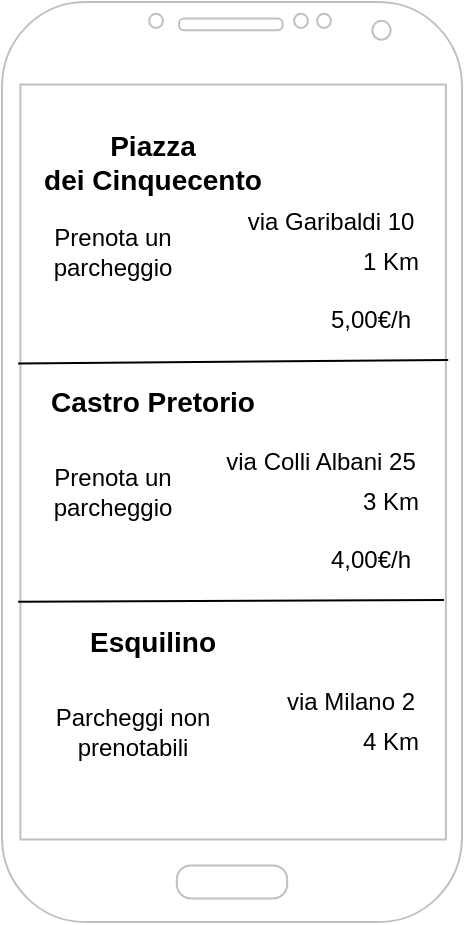 <mxfile version="14.2.9" type="github">
  <diagram id="fv5evoYtGH5XONXC8h3Q" name="Page-1">
    <mxGraphModel dx="868" dy="482" grid="1" gridSize="10" guides="1" tooltips="1" connect="1" arrows="1" fold="1" page="1" pageScale="1" pageWidth="827" pageHeight="1169" math="0" shadow="0">
      <root>
        <mxCell id="0" />
        <mxCell id="1" parent="0" />
        <mxCell id="3djxkH0xjZOtd9b_SUPC-1" value="" style="verticalLabelPosition=bottom;verticalAlign=top;html=1;shadow=0;dashed=0;strokeWidth=1;shape=mxgraph.android.phone2;strokeColor=#c0c0c0;" vertex="1" parent="1">
          <mxGeometry x="300" y="20" width="230" height="460" as="geometry" />
        </mxCell>
        <mxCell id="3djxkH0xjZOtd9b_SUPC-2" value="&lt;b&gt;&lt;font style=&quot;vertical-align: inherit ; font-size: 14px&quot;&gt;&lt;font style=&quot;vertical-align: inherit ; font-size: 14px&quot;&gt;&lt;font style=&quot;vertical-align: inherit ; font-size: 14px&quot;&gt;&lt;font style=&quot;vertical-align: inherit ; font-size: 14px&quot;&gt;Piazza &lt;/font&gt;&lt;/font&gt;&lt;br&gt;&lt;font style=&quot;vertical-align: inherit ; font-size: 14px&quot;&gt;&lt;font style=&quot;vertical-align: inherit ; font-size: 14px&quot;&gt;dei Cinquecento&lt;/font&gt;&lt;/font&gt;&lt;/font&gt;&lt;/font&gt;&lt;/b&gt;" style="text;html=1;resizable=0;autosize=1;align=center;verticalAlign=middle;points=[];fillColor=none;strokeColor=none;rounded=0;" vertex="1" parent="1">
          <mxGeometry x="315" y="80" width="120" height="40" as="geometry" />
        </mxCell>
        <mxCell id="3djxkH0xjZOtd9b_SUPC-3" value="&lt;font style=&quot;vertical-align: inherit&quot;&gt;&lt;font style=&quot;vertical-align: inherit ; font-size: 12px&quot;&gt;&lt;br&gt;&lt;/font&gt;&lt;/font&gt;" style="text;html=1;resizable=0;autosize=1;align=center;verticalAlign=middle;points=[];fillColor=none;strokeColor=none;rounded=0;" vertex="1" parent="1">
          <mxGeometry x="375" y="205" width="20" height="20" as="geometry" />
        </mxCell>
        <mxCell id="3djxkH0xjZOtd9b_SUPC-4" value="&lt;font style=&quot;vertical-align: inherit&quot;&gt;&lt;font style=&quot;vertical-align: inherit&quot;&gt;&lt;font style=&quot;vertical-align: inherit&quot;&gt;&lt;font style=&quot;vertical-align: inherit ; font-size: 14px&quot;&gt;&lt;b&gt;&lt;font style=&quot;vertical-align: inherit ; font-size: 14px&quot;&gt;&lt;font style=&quot;vertical-align: inherit ; font-size: 14px&quot;&gt;Castro Pretorio&lt;/font&gt;&lt;/font&gt;&lt;/b&gt;&lt;/font&gt;&lt;/font&gt;&lt;/font&gt;&lt;/font&gt;" style="text;html=1;resizable=0;autosize=1;align=center;verticalAlign=middle;points=[];fillColor=none;strokeColor=none;rounded=0;" vertex="1" parent="1">
          <mxGeometry x="315" y="210" width="120" height="20" as="geometry" />
        </mxCell>
        <mxCell id="3djxkH0xjZOtd9b_SUPC-5" value="&lt;font style=&quot;vertical-align: inherit&quot;&gt;&lt;font style=&quot;vertical-align: inherit ; font-size: 14px&quot;&gt;&lt;b&gt;&lt;font style=&quot;vertical-align: inherit ; font-size: 14px&quot;&gt;&lt;font style=&quot;vertical-align: inherit ; font-size: 14px&quot;&gt;Esquilino&lt;/font&gt;&lt;/font&gt;&lt;/b&gt;&lt;/font&gt;&lt;/font&gt;" style="text;html=1;resizable=0;autosize=1;align=center;verticalAlign=middle;points=[];fillColor=none;strokeColor=none;rounded=0;" vertex="1" parent="1">
          <mxGeometry x="335" y="330" width="80" height="20" as="geometry" />
        </mxCell>
        <mxCell id="3djxkH0xjZOtd9b_SUPC-7" value="&lt;font style=&quot;vertical-align: inherit&quot;&gt;&lt;font style=&quot;vertical-align: inherit&quot;&gt;via Garibaldi 10&lt;/font&gt;&lt;/font&gt;" style="text;html=1;resizable=0;autosize=1;align=center;verticalAlign=middle;points=[];fillColor=none;strokeColor=none;rounded=0;" vertex="1" parent="1">
          <mxGeometry x="414" y="120" width="100" height="20" as="geometry" />
        </mxCell>
        <mxCell id="3djxkH0xjZOtd9b_SUPC-8" value="&lt;font style=&quot;vertical-align: inherit&quot;&gt;&lt;font style=&quot;vertical-align: inherit&quot;&gt;via Colli Albani 25&lt;/font&gt;&lt;/font&gt;" style="text;html=1;resizable=0;autosize=1;align=center;verticalAlign=middle;points=[];fillColor=none;strokeColor=none;rounded=0;" vertex="1" parent="1">
          <mxGeometry x="404" y="240" width="110" height="20" as="geometry" />
        </mxCell>
        <mxCell id="3djxkH0xjZOtd9b_SUPC-9" value="&lt;font style=&quot;vertical-align: inherit&quot;&gt;&lt;font style=&quot;vertical-align: inherit&quot;&gt;via Milano 2&lt;/font&gt;&lt;/font&gt;" style="text;html=1;resizable=0;autosize=1;align=center;verticalAlign=middle;points=[];fillColor=none;strokeColor=none;rounded=0;" vertex="1" parent="1">
          <mxGeometry x="434" y="360" width="80" height="20" as="geometry" />
        </mxCell>
        <mxCell id="3djxkH0xjZOtd9b_SUPC-10" value="&lt;font style=&quot;vertical-align: inherit&quot;&gt;&lt;font style=&quot;vertical-align: inherit&quot;&gt;1 Km&lt;/font&gt;&lt;/font&gt;" style="text;html=1;resizable=0;autosize=1;align=center;verticalAlign=middle;points=[];fillColor=none;strokeColor=none;rounded=0;" vertex="1" parent="1">
          <mxGeometry x="474" y="140" width="40" height="20" as="geometry" />
        </mxCell>
        <mxCell id="3djxkH0xjZOtd9b_SUPC-11" value="&lt;font style=&quot;vertical-align: inherit&quot;&gt;&lt;font style=&quot;vertical-align: inherit&quot;&gt;3 Km&lt;/font&gt;&lt;/font&gt;" style="text;html=1;resizable=0;autosize=1;align=center;verticalAlign=middle;points=[];fillColor=none;strokeColor=none;rounded=0;" vertex="1" parent="1">
          <mxGeometry x="474" y="260" width="40" height="20" as="geometry" />
        </mxCell>
        <mxCell id="3djxkH0xjZOtd9b_SUPC-12" value="&lt;font style=&quot;vertical-align: inherit&quot;&gt;&lt;font style=&quot;vertical-align: inherit&quot;&gt;4 Km&lt;/font&gt;&lt;/font&gt;" style="text;html=1;resizable=0;autosize=1;align=center;verticalAlign=middle;points=[];fillColor=none;strokeColor=none;rounded=0;" vertex="1" parent="1">
          <mxGeometry x="474" y="380" width="40" height="20" as="geometry" />
        </mxCell>
        <mxCell id="3djxkH0xjZOtd9b_SUPC-13" value="" style="endArrow=none;html=1;exitX=0.035;exitY=0.393;exitDx=0;exitDy=0;exitPerimeter=0;entryX=0.97;entryY=0.389;entryDx=0;entryDy=0;entryPerimeter=0;" edge="1" parent="1" source="3djxkH0xjZOtd9b_SUPC-1" target="3djxkH0xjZOtd9b_SUPC-1">
          <mxGeometry width="50" height="50" relative="1" as="geometry">
            <mxPoint x="390" y="270" as="sourcePoint" />
            <mxPoint x="440" y="220" as="targetPoint" />
          </mxGeometry>
        </mxCell>
        <mxCell id="3djxkH0xjZOtd9b_SUPC-14" value="" style="endArrow=none;html=1;exitX=0.035;exitY=0.652;exitDx=0;exitDy=0;exitPerimeter=0;entryX=0.961;entryY=0.65;entryDx=0;entryDy=0;entryPerimeter=0;" edge="1" parent="1" source="3djxkH0xjZOtd9b_SUPC-1" target="3djxkH0xjZOtd9b_SUPC-1">
          <mxGeometry width="50" height="50" relative="1" as="geometry">
            <mxPoint x="390" y="270" as="sourcePoint" />
            <mxPoint x="440" y="220" as="targetPoint" />
          </mxGeometry>
        </mxCell>
        <mxCell id="3djxkH0xjZOtd9b_SUPC-15" value="" style="shape=image;html=1;verticalAlign=top;verticalLabelPosition=bottom;labelBackgroundColor=#ffffff;imageAspect=0;aspect=fixed;image=https://cdn4.iconfinder.com/data/icons/wirecons-free-vector-icons/32/add-128.png" vertex="1" parent="1">
          <mxGeometry x="346" y="170" width="18" height="18" as="geometry" />
        </mxCell>
        <mxCell id="3djxkH0xjZOtd9b_SUPC-16" value="" style="shape=image;html=1;verticalAlign=top;verticalLabelPosition=bottom;labelBackgroundColor=#ffffff;imageAspect=0;aspect=fixed;image=https://cdn4.iconfinder.com/data/icons/wirecons-free-vector-icons/32/add-128.png" vertex="1" parent="1">
          <mxGeometry x="346" y="290" width="18" height="18" as="geometry" />
        </mxCell>
        <mxCell id="3djxkH0xjZOtd9b_SUPC-18" value="&lt;font style=&quot;vertical-align: inherit&quot;&gt;&lt;font style=&quot;vertical-align: inherit&quot;&gt;&lt;font style=&quot;vertical-align: inherit&quot;&gt;&lt;font style=&quot;vertical-align: inherit&quot;&gt;Prenota un &lt;br&gt;parcheggio&lt;/font&gt;&lt;/font&gt;&lt;/font&gt;&lt;/font&gt;" style="text;html=1;resizable=0;autosize=1;align=center;verticalAlign=middle;points=[];fillColor=none;strokeColor=none;rounded=0;" vertex="1" parent="1">
          <mxGeometry x="320" y="250" width="70" height="30" as="geometry" />
        </mxCell>
        <mxCell id="3djxkH0xjZOtd9b_SUPC-19" value="&lt;font style=&quot;vertical-align: inherit&quot;&gt;&lt;font style=&quot;vertical-align: inherit&quot;&gt;&lt;font style=&quot;vertical-align: inherit&quot;&gt;&lt;font style=&quot;vertical-align: inherit&quot;&gt;Prenota un &lt;br&gt;parcheggio&lt;/font&gt;&lt;/font&gt;&lt;/font&gt;&lt;/font&gt;" style="text;html=1;resizable=0;autosize=1;align=center;verticalAlign=middle;points=[];fillColor=none;strokeColor=none;rounded=0;" vertex="1" parent="1">
          <mxGeometry x="320" y="130" width="70" height="30" as="geometry" />
        </mxCell>
        <mxCell id="3djxkH0xjZOtd9b_SUPC-20" value="&lt;font style=&quot;vertical-align: inherit&quot;&gt;&lt;font style=&quot;vertical-align: inherit&quot;&gt;&lt;font style=&quot;vertical-align: inherit&quot;&gt;&lt;font style=&quot;vertical-align: inherit&quot;&gt;Parcheggi non &lt;/font&gt;&lt;/font&gt;&lt;br&gt;&lt;font style=&quot;vertical-align: inherit&quot;&gt;&lt;font style=&quot;vertical-align: inherit&quot;&gt;prenotabili&lt;/font&gt;&lt;/font&gt;&lt;br&gt;&lt;/font&gt;&lt;/font&gt;" style="text;html=1;resizable=0;autosize=1;align=center;verticalAlign=middle;points=[];fillColor=none;strokeColor=none;rounded=0;" vertex="1" parent="1">
          <mxGeometry x="320" y="370" width="90" height="30" as="geometry" />
        </mxCell>
        <mxCell id="3djxkH0xjZOtd9b_SUPC-21" value="&lt;font style=&quot;vertical-align: inherit&quot;&gt;&lt;font style=&quot;vertical-align: inherit&quot;&gt;5,00€/h&lt;/font&gt;&lt;/font&gt;" style="text;html=1;resizable=0;autosize=1;align=center;verticalAlign=middle;points=[];fillColor=none;strokeColor=none;rounded=0;" vertex="1" parent="1">
          <mxGeometry x="454" y="169" width="60" height="20" as="geometry" />
        </mxCell>
        <mxCell id="3djxkH0xjZOtd9b_SUPC-22" value="&lt;font style=&quot;vertical-align: inherit&quot;&gt;&lt;font style=&quot;vertical-align: inherit&quot;&gt;4,00€/h&lt;/font&gt;&lt;/font&gt;" style="text;html=1;resizable=0;autosize=1;align=center;verticalAlign=middle;points=[];fillColor=none;strokeColor=none;rounded=0;" vertex="1" parent="1">
          <mxGeometry x="454" y="289" width="60" height="20" as="geometry" />
        </mxCell>
      </root>
    </mxGraphModel>
  </diagram>
</mxfile>
